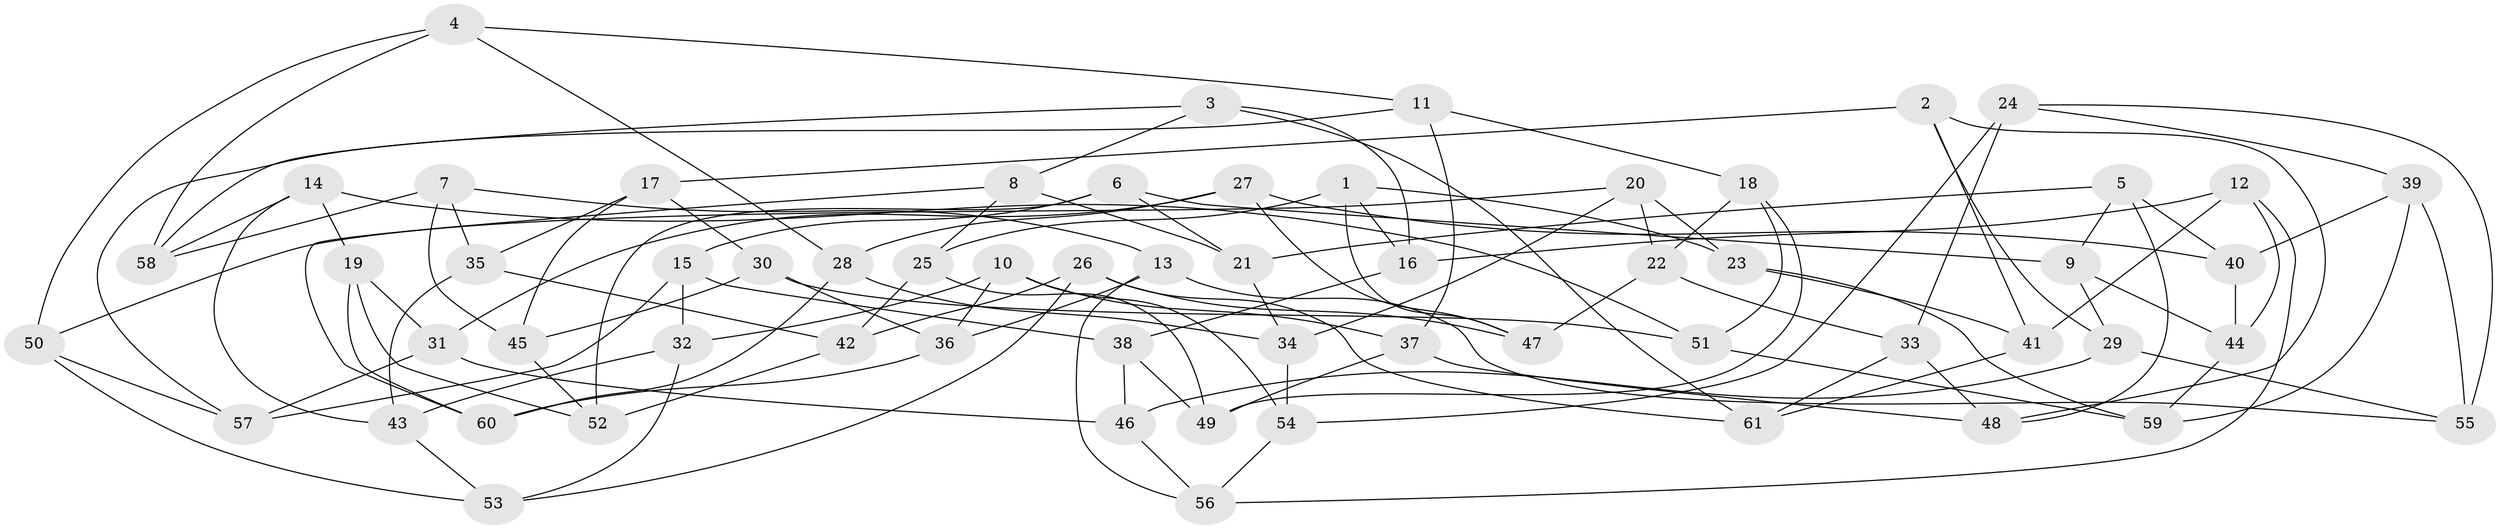 // coarse degree distribution, {4: 0.6190476190476191, 3: 0.14285714285714285, 5: 0.14285714285714285, 9: 0.023809523809523808, 7: 0.023809523809523808, 8: 0.047619047619047616}
// Generated by graph-tools (version 1.1) at 2025/01/03/04/25 22:01:59]
// undirected, 61 vertices, 122 edges
graph export_dot {
graph [start="1"]
  node [color=gray90,style=filled];
  1;
  2;
  3;
  4;
  5;
  6;
  7;
  8;
  9;
  10;
  11;
  12;
  13;
  14;
  15;
  16;
  17;
  18;
  19;
  20;
  21;
  22;
  23;
  24;
  25;
  26;
  27;
  28;
  29;
  30;
  31;
  32;
  33;
  34;
  35;
  36;
  37;
  38;
  39;
  40;
  41;
  42;
  43;
  44;
  45;
  46;
  47;
  48;
  49;
  50;
  51;
  52;
  53;
  54;
  55;
  56;
  57;
  58;
  59;
  60;
  61;
  1 -- 23;
  1 -- 25;
  1 -- 47;
  1 -- 16;
  2 -- 41;
  2 -- 29;
  2 -- 17;
  2 -- 48;
  3 -- 8;
  3 -- 61;
  3 -- 58;
  3 -- 16;
  4 -- 28;
  4 -- 11;
  4 -- 50;
  4 -- 58;
  5 -- 21;
  5 -- 40;
  5 -- 9;
  5 -- 48;
  6 -- 9;
  6 -- 52;
  6 -- 21;
  6 -- 15;
  7 -- 45;
  7 -- 58;
  7 -- 13;
  7 -- 35;
  8 -- 60;
  8 -- 21;
  8 -- 25;
  9 -- 29;
  9 -- 44;
  10 -- 36;
  10 -- 37;
  10 -- 32;
  10 -- 54;
  11 -- 37;
  11 -- 18;
  11 -- 57;
  12 -- 41;
  12 -- 56;
  12 -- 44;
  12 -- 16;
  13 -- 56;
  13 -- 55;
  13 -- 36;
  14 -- 51;
  14 -- 19;
  14 -- 58;
  14 -- 43;
  15 -- 38;
  15 -- 57;
  15 -- 32;
  16 -- 38;
  17 -- 30;
  17 -- 45;
  17 -- 35;
  18 -- 22;
  18 -- 51;
  18 -- 49;
  19 -- 60;
  19 -- 52;
  19 -- 31;
  20 -- 50;
  20 -- 34;
  20 -- 23;
  20 -- 22;
  21 -- 34;
  22 -- 47;
  22 -- 33;
  23 -- 59;
  23 -- 41;
  24 -- 39;
  24 -- 55;
  24 -- 33;
  24 -- 54;
  25 -- 49;
  25 -- 42;
  26 -- 53;
  26 -- 61;
  26 -- 42;
  26 -- 47;
  27 -- 31;
  27 -- 40;
  27 -- 47;
  27 -- 28;
  28 -- 60;
  28 -- 34;
  29 -- 55;
  29 -- 46;
  30 -- 36;
  30 -- 51;
  30 -- 45;
  31 -- 46;
  31 -- 57;
  32 -- 43;
  32 -- 53;
  33 -- 61;
  33 -- 48;
  34 -- 54;
  35 -- 43;
  35 -- 42;
  36 -- 60;
  37 -- 48;
  37 -- 49;
  38 -- 46;
  38 -- 49;
  39 -- 55;
  39 -- 59;
  39 -- 40;
  40 -- 44;
  41 -- 61;
  42 -- 52;
  43 -- 53;
  44 -- 59;
  45 -- 52;
  46 -- 56;
  50 -- 57;
  50 -- 53;
  51 -- 59;
  54 -- 56;
}
